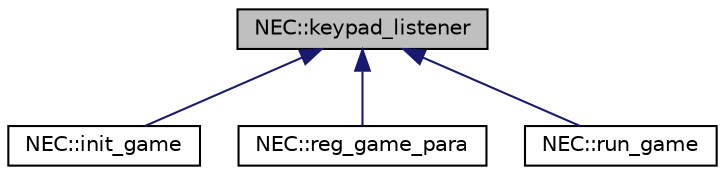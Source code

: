 digraph "NEC::keypad_listener"
{
  edge [fontname="Helvetica",fontsize="10",labelfontname="Helvetica",labelfontsize="10"];
  node [fontname="Helvetica",fontsize="10",shape=record];
  Node0 [label="NEC::keypad_listener",height=0.2,width=0.4,color="black", fillcolor="grey75", style="filled", fontcolor="black"];
  Node0 -> Node1 [dir="back",color="midnightblue",fontsize="10",style="solid",fontname="Helvetica"];
  Node1 [label="NEC::init_game",height=0.2,width=0.4,color="black", fillcolor="white", style="filled",URL="$classNEC_1_1init__game.html"];
  Node0 -> Node2 [dir="back",color="midnightblue",fontsize="10",style="solid",fontname="Helvetica"];
  Node2 [label="NEC::reg_game_para",height=0.2,width=0.4,color="black", fillcolor="white", style="filled",URL="$classNEC_1_1reg__game__para.html"];
  Node0 -> Node3 [dir="back",color="midnightblue",fontsize="10",style="solid",fontname="Helvetica"];
  Node3 [label="NEC::run_game",height=0.2,width=0.4,color="black", fillcolor="white", style="filled",URL="$classNEC_1_1run__game.html"];
}
